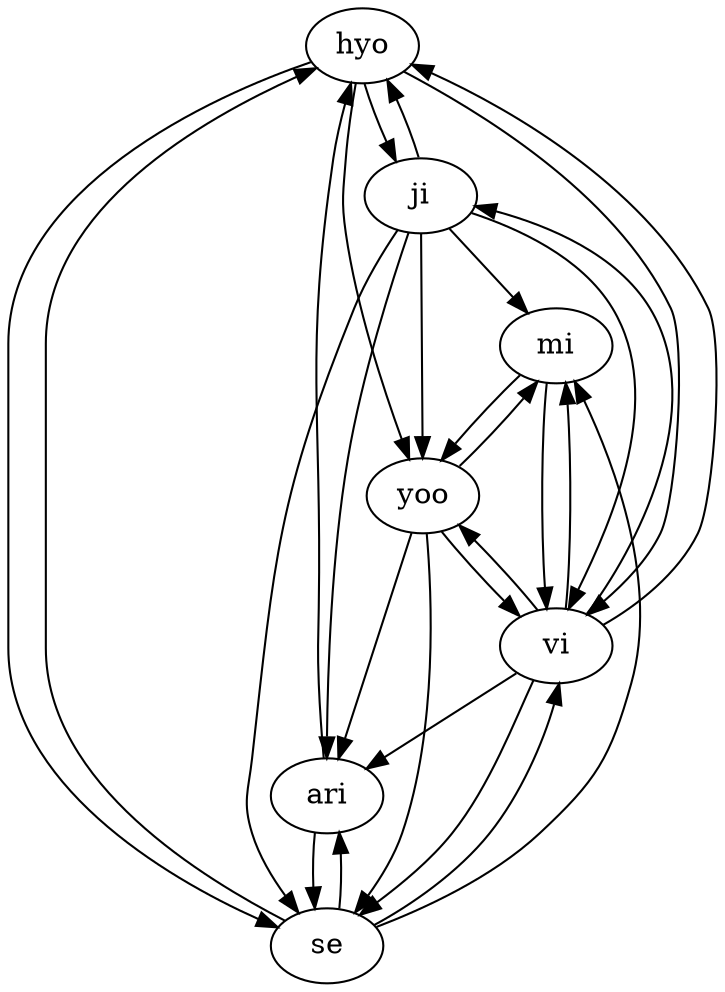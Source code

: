digraph {
hyo->ji;
ji->hyo;
hyo->yoo;
hyo->vi;
vi->hyo;
hyo->se;
se->hyo;
ari->hyo;
ji->yoo;
ji->mi;
ji->vi;
vi->ji;
ji->se;
ji->ari;
yoo->mi;
mi->yoo;
yoo->vi;
vi->yoo;
yoo->se;
yoo->ari;
mi->vi;
vi->mi;
se->mi;
vi->se;
se->vi;
vi->ari;
se->ari;
ari->se;
}